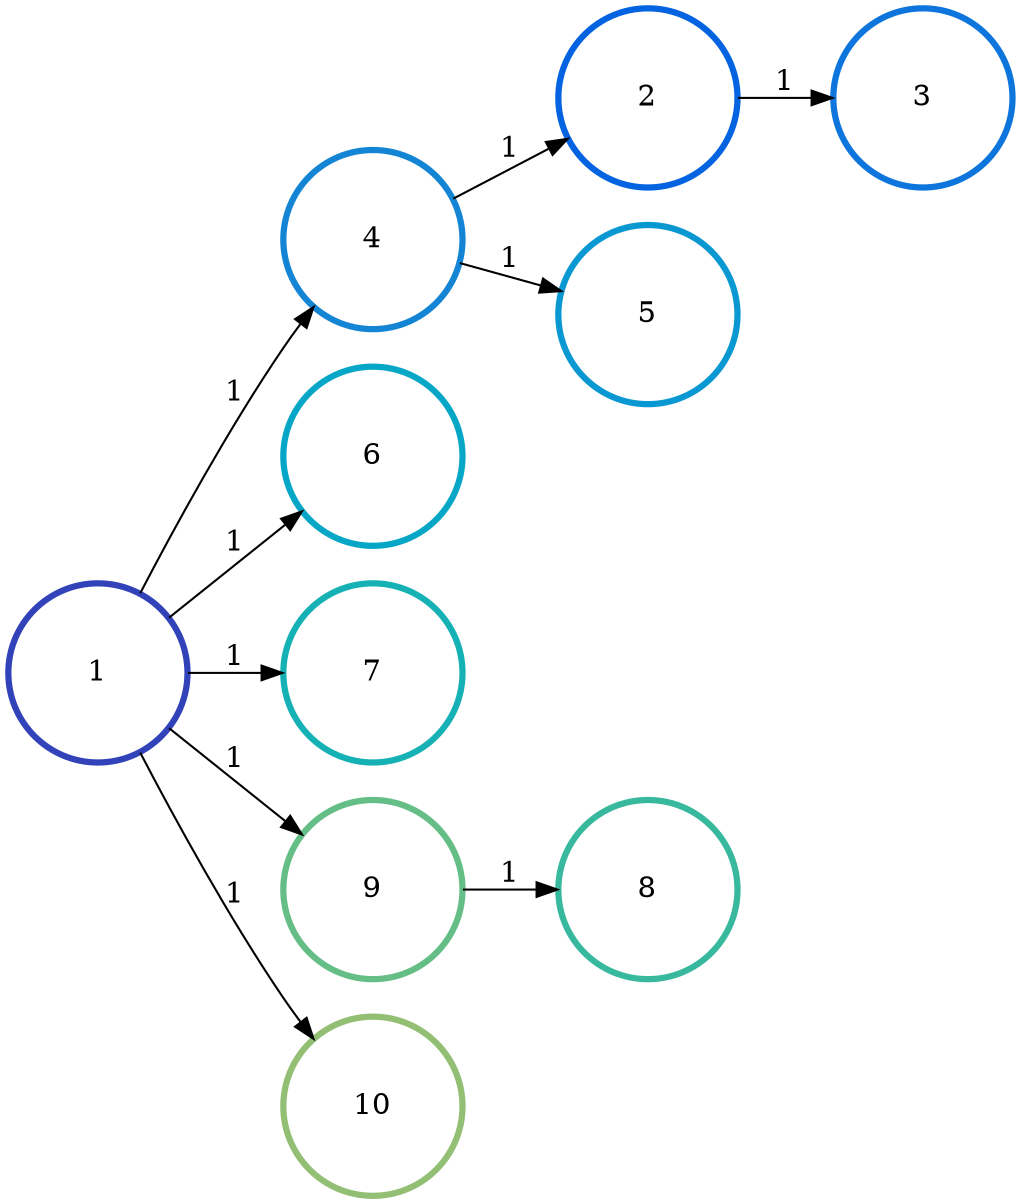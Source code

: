digraph N {
	overlap="false"
	rankdir="LR"
	0 [label="1",width=1.2,height=1.2,style="",penwidth=3,color="#3243BA"]
	1 [label="2",width=1.2,height=1.2,style="",penwidth=3,color="#0363E1"]
	2 [label="3",width=1.2,height=1.2,style="",penwidth=3,color="#0D75DC"]
	3 [label="4",width=1.2,height=1.2,style="",penwidth=3,color="#1485D4"]
	4 [label="5",width=1.2,height=1.2,style="",penwidth=3,color="#0998D1"]
	5 [label="6",width=1.2,height=1.2,style="",penwidth=3,color="#06A7C6"]
	6 [label="7",width=1.2,height=1.2,style="",penwidth=3,color="#15B1B4"]
	7 [label="8",width=1.2,height=1.2,style="",penwidth=3,color="#38B99E"]
	8 [label="9",width=1.2,height=1.2,style="",penwidth=3,color="#65BE86"]
	9 [label="10",width=1.2,height=1.2,style="",penwidth=3,color="#92BF73"]
	0 -> 3 [penwidth=1,color=black,label="1"]
	0 -> 5 [penwidth=1,color=black,label="1"]
	0 -> 6 [penwidth=1,color=black,label="1"]
	0 -> 8 [penwidth=1,color=black,label="1"]
	0 -> 9 [penwidth=1,color=black,label="1"]
	1 -> 2 [penwidth=1,color=black,label="1"]
	3 -> 1 [penwidth=1,color=black,label="1"]
	3 -> 4 [penwidth=1,color=black,label="1"]
	8 -> 7 [penwidth=1,color=black,label="1"]
}
